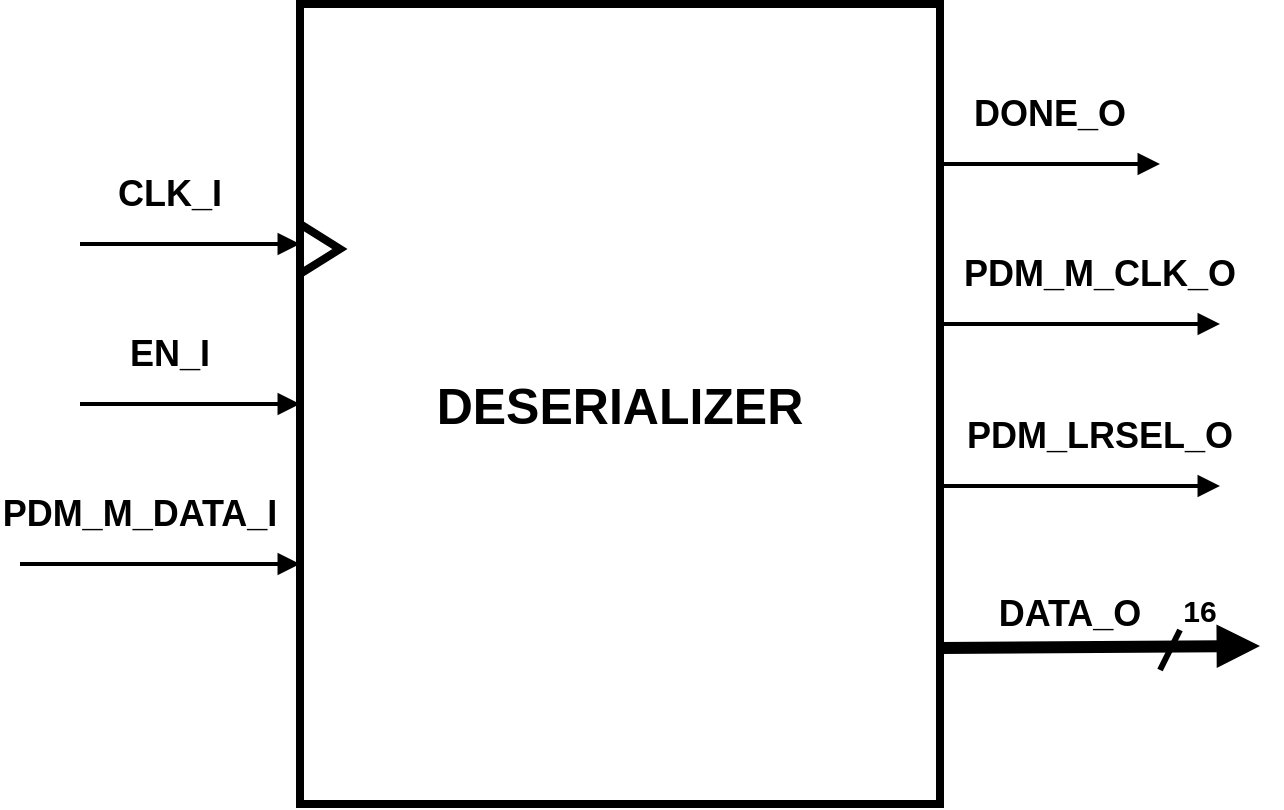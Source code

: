<mxfile version="22.1.2" type="device">
  <diagram name="Page-1" id="UNy70zeFRwkdDwvBsgta">
    <mxGraphModel dx="1418" dy="868" grid="1" gridSize="10" guides="1" tooltips="1" connect="1" arrows="1" fold="1" page="1" pageScale="1" pageWidth="850" pageHeight="1100" math="0" shadow="0">
      <root>
        <mxCell id="0" />
        <mxCell id="1" parent="0" />
        <mxCell id="7qp1d4UYFshcOFWh8iBF-7" value="&lt;font size=&quot;1&quot; style=&quot;&quot;&gt;&lt;b style=&quot;font-size: 25px;&quot;&gt;DESERIALIZER&lt;/b&gt;&lt;/font&gt;" style="rounded=0;whiteSpace=wrap;html=1;strokeWidth=4;" parent="1" vertex="1">
          <mxGeometry x="280" y="200" width="320" height="400" as="geometry" />
        </mxCell>
        <mxCell id="7qp1d4UYFshcOFWh8iBF-8" value="" style="endArrow=block;html=1;strokeWidth=2;endFill=1;rounded=0;" parent="1" edge="1">
          <mxGeometry width="50" height="50" relative="1" as="geometry">
            <mxPoint x="170" y="400" as="sourcePoint" />
            <mxPoint x="280" y="400" as="targetPoint" />
          </mxGeometry>
        </mxCell>
        <mxCell id="7qp1d4UYFshcOFWh8iBF-9" value="" style="endArrow=block;html=1;strokeWidth=2;endFill=1;rounded=0;" parent="1" edge="1">
          <mxGeometry width="50" height="50" relative="1" as="geometry">
            <mxPoint x="170" y="320" as="sourcePoint" />
            <mxPoint x="280" y="320" as="targetPoint" />
          </mxGeometry>
        </mxCell>
        <mxCell id="7qp1d4UYFshcOFWh8iBF-10" value="&lt;font size=&quot;1&quot; style=&quot;&quot;&gt;&lt;b style=&quot;font-size: 18px;&quot;&gt;CLK_I&lt;/b&gt;&lt;/font&gt;" style="text;html=1;strokeColor=none;fillColor=none;align=center;verticalAlign=middle;whiteSpace=wrap;rounded=0;fontSize=16;" parent="1" vertex="1">
          <mxGeometry x="180" y="280" width="70" height="30" as="geometry" />
        </mxCell>
        <mxCell id="7qp1d4UYFshcOFWh8iBF-11" value="&lt;font size=&quot;1&quot; style=&quot;&quot;&gt;&lt;b style=&quot;font-size: 18px;&quot;&gt;EN_I&lt;/b&gt;&lt;/font&gt;" style="text;html=1;strokeColor=none;fillColor=none;align=center;verticalAlign=middle;whiteSpace=wrap;rounded=0;fontSize=16;" parent="1" vertex="1">
          <mxGeometry x="180" y="360" width="70" height="30" as="geometry" />
        </mxCell>
        <mxCell id="7qp1d4UYFshcOFWh8iBF-12" value="&lt;font size=&quot;1&quot; style=&quot;&quot;&gt;&lt;b style=&quot;font-size: 18px;&quot;&gt;DONE_O&lt;/b&gt;&lt;/font&gt;" style="text;html=1;strokeColor=none;fillColor=none;align=center;verticalAlign=middle;whiteSpace=wrap;rounded=0;fontSize=16;" parent="1" vertex="1">
          <mxGeometry x="620" y="240" width="70" height="30" as="geometry" />
        </mxCell>
        <mxCell id="7qp1d4UYFshcOFWh8iBF-13" value="" style="endArrow=block;html=1;strokeWidth=2;endFill=1;rounded=0;" parent="1" edge="1">
          <mxGeometry width="50" height="50" relative="1" as="geometry">
            <mxPoint x="600" y="280" as="sourcePoint" />
            <mxPoint x="710" y="280" as="targetPoint" />
          </mxGeometry>
        </mxCell>
        <mxCell id="7qp1d4UYFshcOFWh8iBF-15" value="" style="triangle;whiteSpace=wrap;html=1;strokeWidth=4;" parent="1" vertex="1">
          <mxGeometry x="280" y="310" width="20" height="25" as="geometry" />
        </mxCell>
        <mxCell id="7qp1d4UYFshcOFWh8iBF-19" value="" style="endArrow=block;html=1;strokeWidth=2;endFill=1;rounded=0;" parent="1" edge="1">
          <mxGeometry width="50" height="50" relative="1" as="geometry">
            <mxPoint x="140" y="480" as="sourcePoint" />
            <mxPoint x="280" y="480" as="targetPoint" />
          </mxGeometry>
        </mxCell>
        <mxCell id="7qp1d4UYFshcOFWh8iBF-20" value="&lt;font size=&quot;1&quot; style=&quot;&quot;&gt;&lt;b style=&quot;font-size: 18px;&quot;&gt;PDM_M_DATA_I&lt;br&gt;&lt;/b&gt;&lt;/font&gt;" style="text;html=1;strokeColor=none;fillColor=none;align=center;verticalAlign=middle;whiteSpace=wrap;rounded=0;fontSize=16;" parent="1" vertex="1">
          <mxGeometry x="130" y="440" width="140" height="30" as="geometry" />
        </mxCell>
        <mxCell id="7qp1d4UYFshcOFWh8iBF-25" value="" style="endArrow=block;html=1;strokeWidth=2;endFill=1;rounded=0;" parent="1" edge="1">
          <mxGeometry width="50" height="50" relative="1" as="geometry">
            <mxPoint x="600" y="360" as="sourcePoint" />
            <mxPoint x="740" y="360" as="targetPoint" />
          </mxGeometry>
        </mxCell>
        <mxCell id="7qp1d4UYFshcOFWh8iBF-26" value="&lt;font size=&quot;1&quot; style=&quot;&quot;&gt;&lt;b style=&quot;font-size: 18px;&quot;&gt;PDM_M_CLK_O&lt;br&gt;&lt;/b&gt;&lt;/font&gt;" style="text;html=1;strokeColor=none;fillColor=none;align=center;verticalAlign=middle;whiteSpace=wrap;rounded=0;fontSize=16;" parent="1" vertex="1">
          <mxGeometry x="610" y="320" width="140" height="30" as="geometry" />
        </mxCell>
        <mxCell id="7qp1d4UYFshcOFWh8iBF-27" value="" style="endArrow=block;html=1;strokeWidth=2;endFill=1;rounded=0;" parent="1" edge="1">
          <mxGeometry width="50" height="50" relative="1" as="geometry">
            <mxPoint x="600" y="441" as="sourcePoint" />
            <mxPoint x="740" y="441" as="targetPoint" />
          </mxGeometry>
        </mxCell>
        <mxCell id="7qp1d4UYFshcOFWh8iBF-28" value="&lt;font size=&quot;1&quot; style=&quot;&quot;&gt;&lt;b style=&quot;font-size: 18px;&quot;&gt;PDM_LRSEL_O&lt;br&gt;&lt;/b&gt;&lt;/font&gt;" style="text;html=1;strokeColor=none;fillColor=none;align=center;verticalAlign=middle;whiteSpace=wrap;rounded=0;fontSize=16;" parent="1" vertex="1">
          <mxGeometry x="610" y="401" width="140" height="30" as="geometry" />
        </mxCell>
        <mxCell id="gSgTo3yn8T2U23a0tCf5-1" value="" style="endArrow=block;html=1;strokeWidth=6;endFill=1;rounded=0;" edge="1" parent="1">
          <mxGeometry width="50" height="50" relative="1" as="geometry">
            <mxPoint x="600" y="522" as="sourcePoint" />
            <mxPoint x="760" y="521" as="targetPoint" />
          </mxGeometry>
        </mxCell>
        <mxCell id="gSgTo3yn8T2U23a0tCf5-2" value="&lt;font size=&quot;1&quot; style=&quot;&quot;&gt;&lt;b style=&quot;font-size: 18px;&quot;&gt;DATA_O&lt;/b&gt;&lt;/font&gt;" style="text;html=1;strokeColor=none;fillColor=none;align=center;verticalAlign=middle;whiteSpace=wrap;rounded=0;fontSize=16;" vertex="1" parent="1">
          <mxGeometry x="630" y="490" width="70" height="30" as="geometry" />
        </mxCell>
        <mxCell id="gSgTo3yn8T2U23a0tCf5-3" value="&lt;b style=&quot;&quot;&gt;&lt;sub style=&quot;&quot;&gt;&lt;font style=&quot;font-size: 15px;&quot;&gt;16&lt;/font&gt;&lt;/sub&gt;&lt;/b&gt;" style="text;html=1;strokeColor=none;fillColor=none;align=center;verticalAlign=middle;whiteSpace=wrap;rounded=0;fontSize=16;" vertex="1" parent="1">
          <mxGeometry x="720" y="490" width="20" height="22" as="geometry" />
        </mxCell>
        <mxCell id="gSgTo3yn8T2U23a0tCf5-4" value="" style="endArrow=none;html=1;rounded=0;strokeWidth=3;" edge="1" parent="1">
          <mxGeometry width="50" height="50" relative="1" as="geometry">
            <mxPoint x="710" y="533" as="sourcePoint" />
            <mxPoint x="720" y="513" as="targetPoint" />
          </mxGeometry>
        </mxCell>
      </root>
    </mxGraphModel>
  </diagram>
</mxfile>
